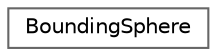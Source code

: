 digraph "クラス階層図"
{
 // LATEX_PDF_SIZE
  bgcolor="transparent";
  edge [fontname=Helvetica,fontsize=10,labelfontname=Helvetica,labelfontsize=10];
  node [fontname=Helvetica,fontsize=10,shape=box,height=0.2,width=0.4];
  rankdir="LR";
  Node0 [id="Node000000",label="BoundingSphere",height=0.2,width=0.4,color="grey40", fillcolor="white", style="filled",URL="$struct_bounding_sphere.html",tooltip=" "];
}
